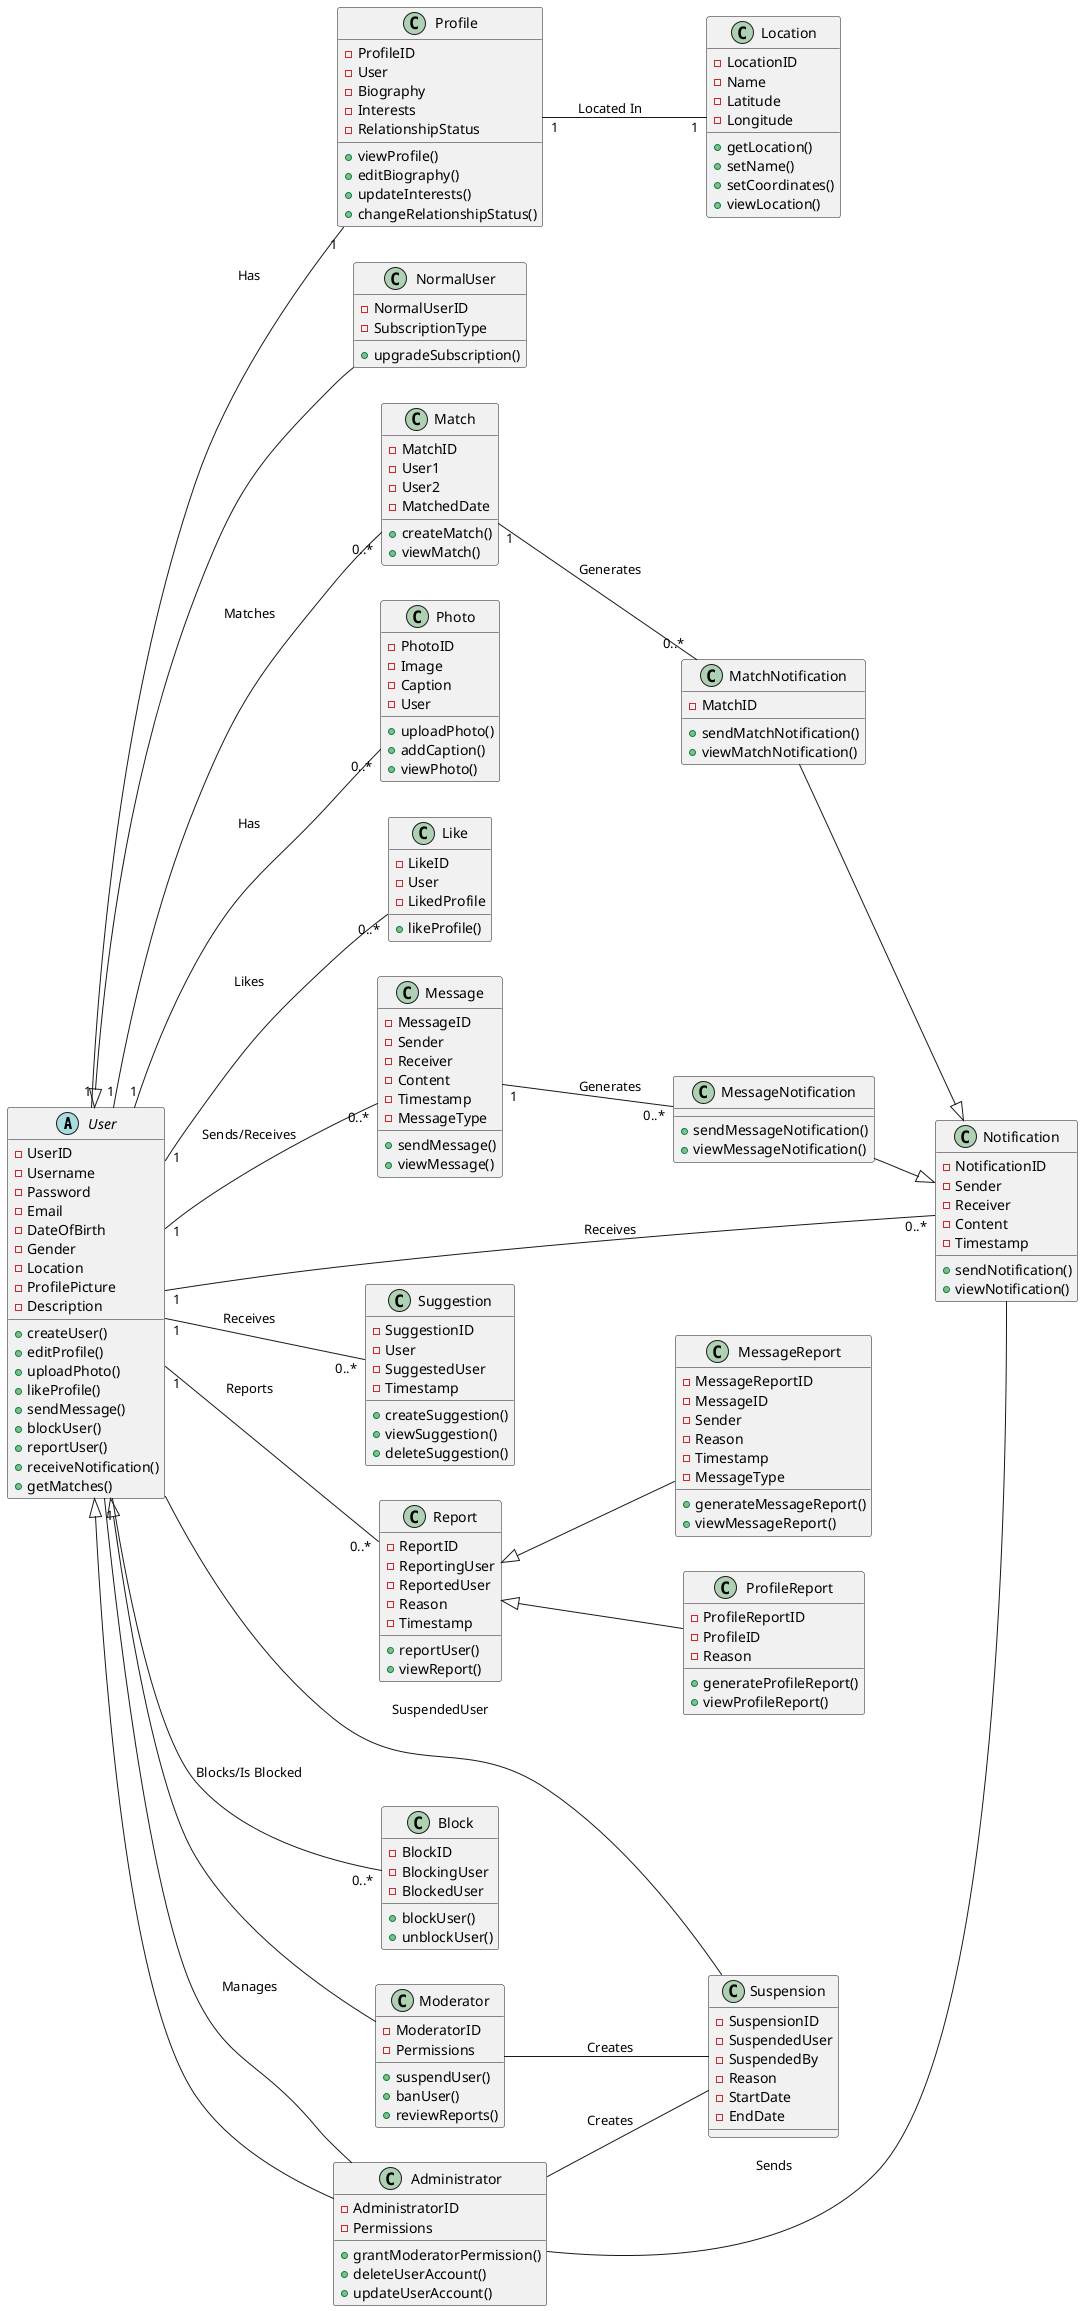 @startuml
left to right direction

abstract class User {
 - UserID
 - Username
 - Password
 - Email
 - DateOfBirth
 - Gender
 - Location
 - ProfilePicture
 - Description
 + createUser()
 + editProfile()
 + uploadPhoto()
 + likeProfile()
 + sendMessage()
 + blockUser()
 + reportUser()
 + receiveNotification()
 + getMatches()
}

class Moderator {
 - ModeratorID
 - Permissions
 + suspendUser()
 + banUser()
 + reviewReports()
}

class NormalUser {
 - NormalUserID
 - SubscriptionType
 + upgradeSubscription()
}

class Suspension {
 - SuspensionID
 - SuspendedUser
 - SuspendedBy
 - Reason
 - StartDate
 - EndDate
}

class Profile {
 - ProfileID
 - User
 - Biography
 - Interests
 - RelationshipStatus
 + viewProfile()
 + editBiography()
 + updateInterests()
 + changeRelationshipStatus()
}

class Photo {
 - PhotoID
 - Image
 - Caption
 - User
 + uploadPhoto()
 + addCaption()
 + viewPhoto()
}

class Like {
 - LikeID
 - User
 - LikedProfile
 + likeProfile()
}

class Match {
 - MatchID
 - User1
 - User2
 - MatchedDate
 + createMatch()
 + viewMatch()
}

class Message {
 - MessageID
 - Sender
 - Receiver
 - Content
 - Timestamp
 - MessageType
 + sendMessage()
 + viewMessage()
}

class Suggestion {
 - SuggestionID
 - User
 - SuggestedUser
 - Timestamp
 + createSuggestion()
 + viewSuggestion()
 + deleteSuggestion()
}

class Notification {
 - NotificationID
 - Sender
 - Receiver
 - Content
 - Timestamp
 + sendNotification()
 + viewNotification()
}

class MatchNotification {
 - MatchID
 + sendMatchNotification()
 + viewMatchNotification()
}

class MessageNotification {
 + sendMessageNotification()
 + viewMessageNotification()
}

class MessageReport extends Report {
 - MessageReportID
 - MessageID
 - Sender
 - Reason
 - Timestamp
 - MessageType
 + generateMessageReport()
 + viewMessageReport()
}

class ProfileReport extends Report {
 - ProfileReportID
 - ProfileID
 - Reason
 + generateProfileReport()
 + viewProfileReport()
}

class Block {
 - BlockID
 - BlockingUser
 - BlockedUser
 + blockUser()
 + unblockUser()
}

class Report {
 - ReportID
 - ReportingUser
 - ReportedUser
 - Reason
 - Timestamp
 + reportUser()
 + viewReport()
}

class Location {
 - LocationID
 - Name
 - Latitude
 - Longitude
 + getLocation()
 + setName()
 + setCoordinates()
 + viewLocation()
}

class Administrator {
 - AdministratorID
 - Permissions
 + grantModeratorPermission()
 + deleteUserAccount()
 + updateUserAccount()
}

User "1" -- "1" Profile : Has
User "1" -- "0..*" Photo : Has
User "1" -- "0..*" Like : Likes
User "1" -- "0..*" Match : Matches
User "1" -- "0..*" Message : Sends/Receives
User "1" -- "0..*" Block : Blocks/Is Blocked
User "1" -- "0..*" Report : Reports
User "1" -- "0..*" Notification : Receives
Profile "1" -- "1" Location : Located In
User "1" -- "0..*" Suggestion : Receives
User <|-- NormalUser
User <|-- Moderator
User <|-- Administrator
Administrator -- Suspension : Creates
Administrator -- User : Manages
Administrator -- Notification : Sends
Moderator -- Suspension : Creates
Suspension -- User : SuspendedUser

MatchNotification --|> Notification
Match "1" -- "0..*" MatchNotification : Generates

MessageNotification --|> Notification
Message "1" -- "0..*" MessageNotification : Generates
@enduml
